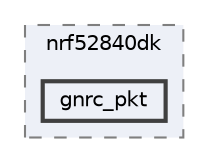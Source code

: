 digraph "/home/mj/Desktop/IoT-Chat-Digitalization/TextYourIoTDevice/bin/nrf52840dk/gnrc_pkt"
{
 // LATEX_PDF_SIZE
  bgcolor="transparent";
  edge [fontname=Helvetica,fontsize=10,labelfontname=Helvetica,labelfontsize=10];
  node [fontname=Helvetica,fontsize=10,shape=box,height=0.2,width=0.4];
  compound=true
  subgraph clusterdir_0c725116918d2e080617d882693859a8 {
    graph [ bgcolor="#edf0f7", pencolor="grey50", label="nrf52840dk", fontname=Helvetica,fontsize=10 style="filled,dashed", URL="dir_0c725116918d2e080617d882693859a8.html",tooltip=""]
  dir_3f3b24315d8f19f7be88100633199efe [label="gnrc_pkt", fillcolor="#edf0f7", color="grey25", style="filled,bold", URL="dir_3f3b24315d8f19f7be88100633199efe.html",tooltip=""];
  }
}
